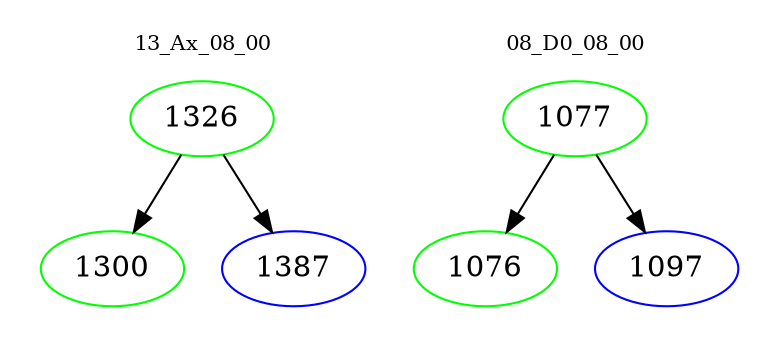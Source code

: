 digraph{
subgraph cluster_0 {
color = white
label = "13_Ax_08_00";
fontsize=10;
T0_1326 [label="1326", color="green"]
T0_1326 -> T0_1300 [color="black"]
T0_1300 [label="1300", color="green"]
T0_1326 -> T0_1387 [color="black"]
T0_1387 [label="1387", color="blue"]
}
subgraph cluster_1 {
color = white
label = "08_D0_08_00";
fontsize=10;
T1_1077 [label="1077", color="green"]
T1_1077 -> T1_1076 [color="black"]
T1_1076 [label="1076", color="green"]
T1_1077 -> T1_1097 [color="black"]
T1_1097 [label="1097", color="blue"]
}
}
